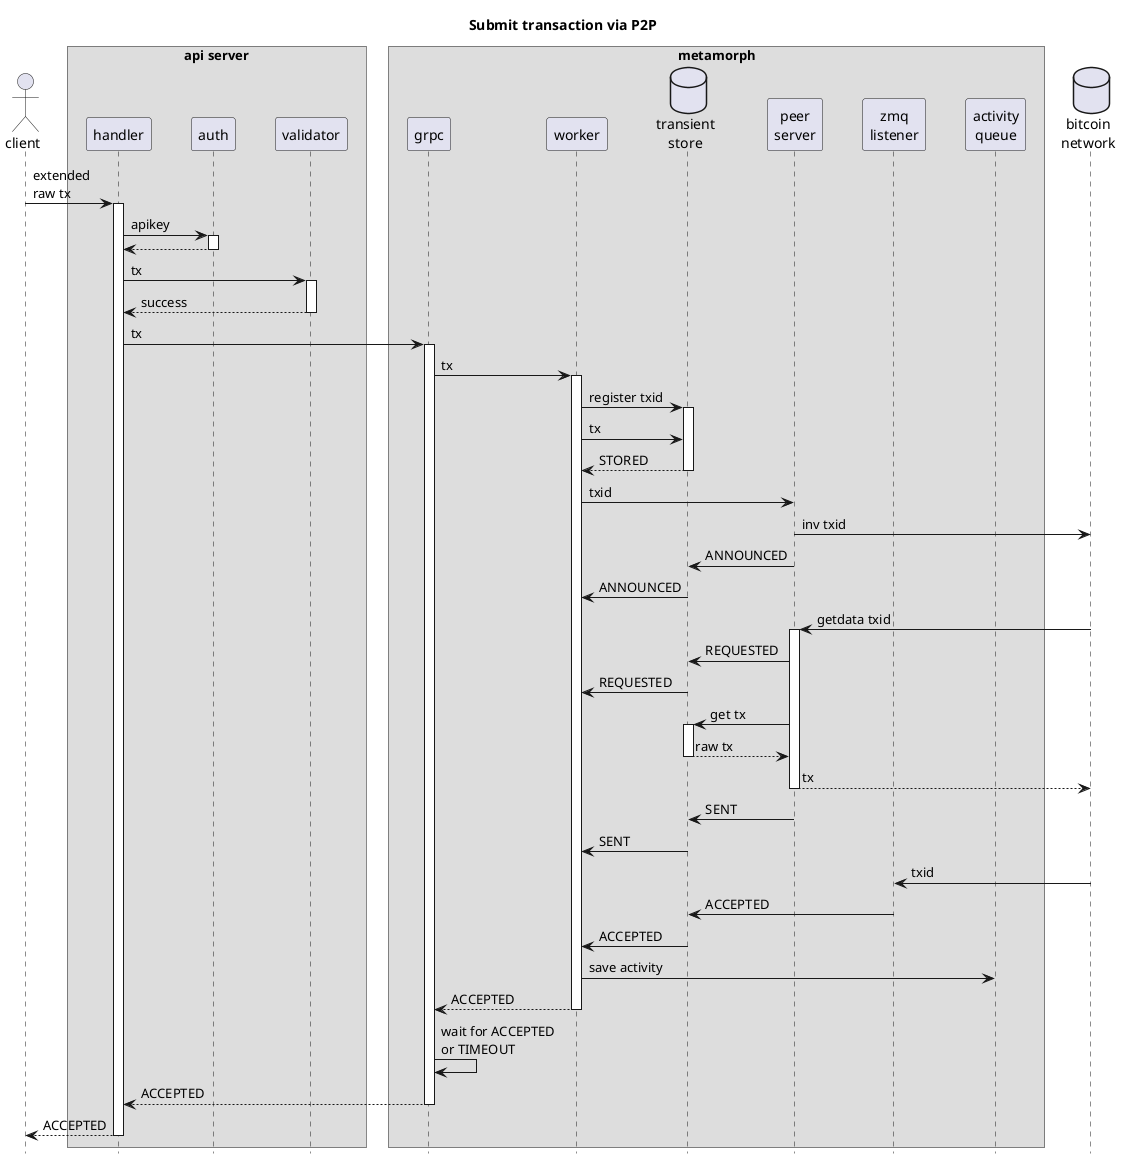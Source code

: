 @startuml
hide footbox
skinparam ParticipantPadding 15
skinparam BoxPadding 10

actor "client" as tx

box api server
participant handler
participant auth
participant validator
end box

box metamorph
participant grpc
participant worker
database "transient\nstore" as store
participant "peer\nserver" as peer
participant "zmq\nlistener" as zmq
participant "activity\nqueue" as aqueue
end box

database "bitcoin\nnetwork" as bsv


title Submit transaction via P2P

tx -> handler ++: extended\nraw tx 

  handler -> auth ++: apikey
  return

  handler -> validator ++: tx
  return success

  handler -> grpc ++: tx

    grpc -> worker ++: tx
      worker -> store++: register txid
      worker -> store: tx
    return STORED

    worker -> peer: txid

    peer -> bsv: inv txid
    peer -> store: ANNOUNCED

    store -> worker: ANNOUNCED


    bsv -> peer++: getdata txid
      peer -> store: REQUESTED
      store -> worker: REQUESTED
      peer -> store ++ : get tx
      return raw tx
      
    return tx
      
    peer -> store: SENT
    
    store -> worker: SENT


  
    bsv -> zmq: txid
    zmq -> store: ACCEPTED

    store -> worker: ACCEPTED

    worker -> aqueue: save activity
    return ACCEPTED


  grpc -> grpc: wait for ACCEPTED\nor TIMEOUT
    
  return ACCEPTED

  
  
return ACCEPTED

@enduml